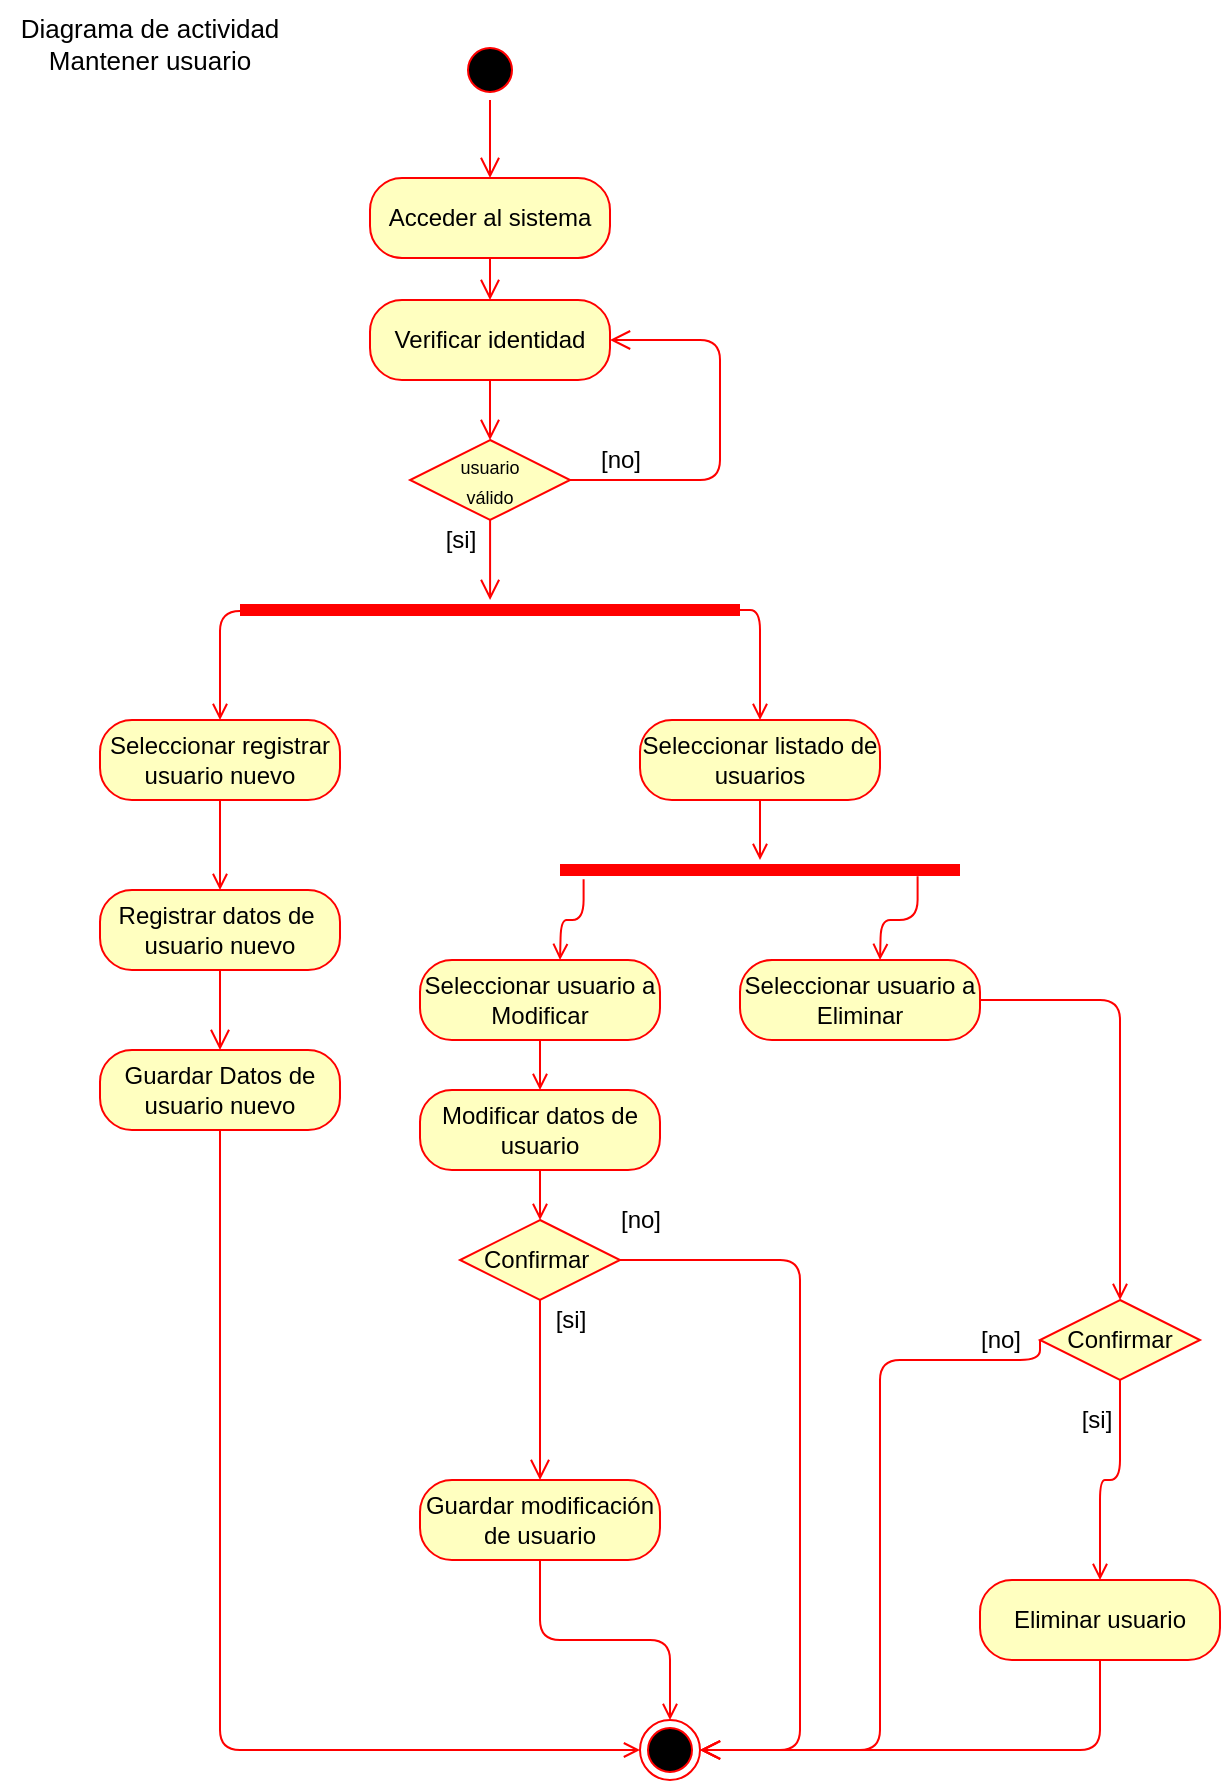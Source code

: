 <mxfile version="13.6.5">
    <diagram id="UmQT_IZwJmdbx8MwV7YX" name="Page-1">
        <mxGraphModel dx="562" dy="468" grid="1" gridSize="10" guides="1" tooltips="1" connect="1" arrows="1" fold="1" page="1" pageScale="1" pageWidth="827" pageHeight="1169" background="#ffffff" math="0" shadow="0">
            <root>
                <mxCell id="0"/>
                <mxCell id="1" parent="0"/>
                <mxCell id="30" value="" style="ellipse;html=1;shape=startState;fillColor=#000000;strokeColor=#ff0000;" parent="1" vertex="1">
                    <mxGeometry x="330" y="60" width="30" height="30" as="geometry"/>
                </mxCell>
                <mxCell id="31" value="" style="edgeStyle=orthogonalEdgeStyle;html=1;verticalAlign=bottom;endArrow=open;endSize=8;strokeColor=#ff0000;" parent="1" source="30" target="32" edge="1">
                    <mxGeometry relative="1" as="geometry">
                        <mxPoint x="345" y="150" as="targetPoint"/>
                    </mxGeometry>
                </mxCell>
                <mxCell id="32" value="Acceder al sistema" style="rounded=1;whiteSpace=wrap;html=1;arcSize=40;fontColor=#000000;fillColor=#ffffc0;strokeColor=#ff0000;" parent="1" vertex="1">
                    <mxGeometry x="285" y="129" width="120" height="40" as="geometry"/>
                </mxCell>
                <mxCell id="33" value="" style="edgeStyle=orthogonalEdgeStyle;html=1;verticalAlign=bottom;endArrow=open;endSize=8;strokeColor=#ff0000;" parent="1" source="32" target="34" edge="1">
                    <mxGeometry relative="1" as="geometry">
                        <mxPoint x="345" y="220" as="targetPoint"/>
                    </mxGeometry>
                </mxCell>
                <mxCell id="34" value="Verificar identidad" style="rounded=1;whiteSpace=wrap;html=1;arcSize=40;fontColor=#000000;fillColor=#ffffc0;strokeColor=#ff0000;" parent="1" vertex="1">
                    <mxGeometry x="285" y="190" width="120" height="40" as="geometry"/>
                </mxCell>
                <mxCell id="35" value="" style="edgeStyle=orthogonalEdgeStyle;html=1;verticalAlign=bottom;endArrow=open;endSize=8;strokeColor=#ff0000;" parent="1" source="34" edge="1">
                    <mxGeometry relative="1" as="geometry">
                        <mxPoint x="345.0" y="260" as="targetPoint"/>
                    </mxGeometry>
                </mxCell>
                <mxCell id="46" value="&lt;font color=&quot;#000000&quot; style=&quot;font-size: 9px&quot;&gt;usuario&lt;br&gt;válido&lt;br&gt;&lt;/font&gt;" style="rhombus;whiteSpace=wrap;html=1;fillColor=#ffffc0;strokeColor=#ff0000;" parent="1" vertex="1">
                    <mxGeometry x="305.04" y="260" width="80" height="40" as="geometry"/>
                </mxCell>
                <mxCell id="48" value="" style="edgeStyle=orthogonalEdgeStyle;html=1;align=left;verticalAlign=top;endArrow=open;endSize=8;strokeColor=#ff0000;" parent="1" source="46" target="49" edge="1">
                    <mxGeometry x="-1" relative="1" as="geometry">
                        <mxPoint x="255" y="390" as="targetPoint"/>
                    </mxGeometry>
                </mxCell>
                <mxCell id="59" style="edgeStyle=orthogonalEdgeStyle;rounded=1;orthogonalLoop=1;jettySize=auto;html=1;endArrow=open;endFill=0;strokeColor=#FF0000;exitX=0;exitY=0.5;exitDx=0;exitDy=0;exitPerimeter=0;" parent="1" target="51" edge="1">
                    <mxGeometry relative="1" as="geometry">
                        <mxPoint x="290" y="345" as="sourcePoint"/>
                    </mxGeometry>
                </mxCell>
                <mxCell id="60" style="edgeStyle=orthogonalEdgeStyle;rounded=1;orthogonalLoop=1;jettySize=auto;html=1;endArrow=open;endFill=0;strokeColor=#FF0000;exitX=1;exitY=0.5;exitDx=0;exitDy=0;exitPerimeter=0;" parent="1" source="49" target="53" edge="1">
                    <mxGeometry relative="1" as="geometry">
                        <Array as="points">
                            <mxPoint x="480" y="345"/>
                        </Array>
                    </mxGeometry>
                </mxCell>
                <mxCell id="49" value="" style="shape=line;html=1;strokeWidth=6;strokeColor=#ff0000;" parent="1" vertex="1">
                    <mxGeometry x="220" y="340" width="250" height="10" as="geometry"/>
                </mxCell>
                <mxCell id="75" value="" style="edgeStyle=orthogonalEdgeStyle;rounded=1;orthogonalLoop=1;jettySize=auto;html=1;endArrow=open;endFill=0;strokeColor=#FF0000;" parent="1" source="51" target="72" edge="1">
                    <mxGeometry relative="1" as="geometry"/>
                </mxCell>
                <mxCell id="51" value="Seleccionar registrar usuario nuevo" style="rounded=1;whiteSpace=wrap;html=1;arcSize=40;fontColor=#000000;fillColor=#ffffc0;strokeColor=#ff0000;" parent="1" vertex="1">
                    <mxGeometry x="150" y="400" width="120" height="40" as="geometry"/>
                </mxCell>
                <mxCell id="69" style="edgeStyle=orthogonalEdgeStyle;rounded=1;orthogonalLoop=1;jettySize=auto;html=1;endArrow=open;endFill=0;strokeColor=#FF0000;" parent="1" source="53" target="67" edge="1">
                    <mxGeometry relative="1" as="geometry"/>
                </mxCell>
                <mxCell id="53" value="Seleccionar listado de usuarios" style="rounded=1;whiteSpace=wrap;html=1;arcSize=40;fontColor=#000000;fillColor=#ffffc0;strokeColor=#ff0000;" parent="1" vertex="1">
                    <mxGeometry x="420" y="400" width="120" height="40" as="geometry"/>
                </mxCell>
                <mxCell id="79" value="" style="edgeStyle=orthogonalEdgeStyle;rounded=1;orthogonalLoop=1;jettySize=auto;html=1;endArrow=open;endFill=0;strokeColor=#FF0000;" parent="1" source="61" target="78" edge="1">
                    <mxGeometry relative="1" as="geometry"/>
                </mxCell>
                <mxCell id="61" value="Seleccionar usuario a Modificar" style="rounded=1;whiteSpace=wrap;html=1;arcSize=40;fontColor=#000000;fillColor=#ffffc0;strokeColor=#ff0000;" parent="1" vertex="1">
                    <mxGeometry x="310" y="520" width="120" height="40" as="geometry"/>
                </mxCell>
                <mxCell id="90" value="" style="edgeStyle=orthogonalEdgeStyle;rounded=1;orthogonalLoop=1;jettySize=auto;html=1;endArrow=open;endFill=0;strokeColor=#FF0000;entryX=0.5;entryY=0;entryDx=0;entryDy=0;" parent="1" source="63" target="100" edge="1">
                    <mxGeometry relative="1" as="geometry">
                        <mxPoint x="570.0" y="630" as="targetPoint"/>
                    </mxGeometry>
                </mxCell>
                <mxCell id="63" value="Seleccionar usuario a Eliminar" style="rounded=1;whiteSpace=wrap;html=1;arcSize=40;fontColor=#000000;fillColor=#ffffc0;strokeColor=#ff0000;" parent="1" vertex="1">
                    <mxGeometry x="470" y="520" width="120" height="40" as="geometry"/>
                </mxCell>
                <mxCell id="70" style="edgeStyle=orthogonalEdgeStyle;rounded=1;orthogonalLoop=1;jettySize=auto;html=1;endArrow=open;endFill=0;strokeColor=#FF0000;exitX=0.059;exitY=0.957;exitDx=0;exitDy=0;exitPerimeter=0;" parent="1" source="67" edge="1">
                    <mxGeometry relative="1" as="geometry">
                        <mxPoint x="380.0" y="520" as="targetPoint"/>
                    </mxGeometry>
                </mxCell>
                <mxCell id="71" style="edgeStyle=orthogonalEdgeStyle;rounded=1;orthogonalLoop=1;jettySize=auto;html=1;endArrow=open;endFill=0;strokeColor=#FF0000;exitX=0.894;exitY=0.814;exitDx=0;exitDy=0;exitPerimeter=0;" parent="1" source="67" edge="1">
                    <mxGeometry relative="1" as="geometry">
                        <mxPoint x="540" y="520" as="targetPoint"/>
                    </mxGeometry>
                </mxCell>
                <mxCell id="67" value="" style="shape=line;html=1;strokeWidth=6;strokeColor=#ff0000;" parent="1" vertex="1">
                    <mxGeometry x="380" y="470" width="200" height="10" as="geometry"/>
                </mxCell>
                <mxCell id="72" value="Registrar datos de&amp;nbsp; usuario nuevo" style="rounded=1;whiteSpace=wrap;html=1;arcSize=40;fontColor=#000000;fillColor=#ffffc0;strokeColor=#ff0000;" parent="1" vertex="1">
                    <mxGeometry x="150" y="485" width="120" height="40" as="geometry"/>
                </mxCell>
                <mxCell id="73" value="" style="edgeStyle=orthogonalEdgeStyle;html=1;verticalAlign=bottom;endArrow=open;endSize=8;strokeColor=#ff0000;" parent="1" source="72" target="76" edge="1">
                    <mxGeometry relative="1" as="geometry">
                        <mxPoint x="210" y="585" as="targetPoint"/>
                    </mxGeometry>
                </mxCell>
                <mxCell id="74" value="" style="ellipse;html=1;shape=endState;fillColor=#000000;strokeColor=#ff0000;" parent="1" vertex="1">
                    <mxGeometry x="420" y="900" width="30" height="30" as="geometry"/>
                </mxCell>
                <mxCell id="118" style="edgeStyle=orthogonalEdgeStyle;rounded=1;orthogonalLoop=1;jettySize=auto;html=1;entryX=0;entryY=0.5;entryDx=0;entryDy=0;endArrow=open;endFill=0;strokeColor=#FF0000;fontColor=#000000;exitX=0.5;exitY=1;exitDx=0;exitDy=0;" parent="1" source="76" target="74" edge="1">
                    <mxGeometry relative="1" as="geometry"/>
                </mxCell>
                <mxCell id="76" value="Guardar Datos de usuario nuevo" style="rounded=1;whiteSpace=wrap;html=1;arcSize=40;fontColor=#000000;fillColor=#ffffc0;strokeColor=#ff0000;" parent="1" vertex="1">
                    <mxGeometry x="150" y="565" width="120" height="40" as="geometry"/>
                </mxCell>
                <mxCell id="114" style="edgeStyle=orthogonalEdgeStyle;rounded=1;orthogonalLoop=1;jettySize=auto;html=1;entryX=0.5;entryY=0;entryDx=0;entryDy=0;endArrow=open;endFill=0;strokeColor=#FF0000;fontColor=#000000;" parent="1" source="78" target="92" edge="1">
                    <mxGeometry relative="1" as="geometry"/>
                </mxCell>
                <mxCell id="78" value="Modificar datos de usuario" style="rounded=1;whiteSpace=wrap;html=1;arcSize=40;fontColor=#000000;fillColor=#ffffc0;strokeColor=#ff0000;" parent="1" vertex="1">
                    <mxGeometry x="310" y="585" width="120" height="40" as="geometry"/>
                </mxCell>
                <mxCell id="92" value="Confirmar&amp;nbsp;" style="rhombus;whiteSpace=wrap;html=1;fillColor=#ffffc0;strokeColor=#ff0000;fontColor=#000000;" parent="1" vertex="1">
                    <mxGeometry x="330" y="650" width="80" height="40" as="geometry"/>
                </mxCell>
                <mxCell id="93" value="&lt;span style=&quot;color: rgba(0 , 0 , 0 , 0) ; font-family: monospace ; font-size: 0px&quot;&gt;%3CmxGraphModel%3E%3Croot%3E%3CmxCell%20id%3D%220%22%2F%3E%3CmxCell%20id%3D%221%22%20parent%3D%220%22%2F%3E%3CmxCell%20id%3D%222%22%20value%3D%22%5Bsi%5D%22%20style%3D%22text%3Bhtml%3D1%3Balign%3Dcenter%3BverticalAlign%3Dmiddle%3Bresizable%3D0%3Bpoints%3D%5B%5D%3Bautosize%3D1%3BfontColor%3D%23000000%3B%22%20vertex%3D%221%22%20parent%3D%221%22%3E%3CmxGeometry%20x%3D%22365%22%20y%3D%22790%22%20width%3D%2230%22%20height%3D%2220%22%20as%3D%22geometry%22%2F%3E%3C%2FmxCell%3E%3C%2Froot%3E%3C%2FmxGraphModel%3E&lt;/span&gt;" style="edgeStyle=orthogonalEdgeStyle;html=1;align=left;verticalAlign=bottom;endArrow=open;endSize=8;strokeColor=#ff0000;entryX=1;entryY=0.5;entryDx=0;entryDy=0;exitX=1;exitY=0.5;exitDx=0;exitDy=0;" parent="1" source="92" target="74" edge="1">
                    <mxGeometry x="-1" relative="1" as="geometry">
                        <mxPoint x="510" y="760" as="targetPoint"/>
                        <Array as="points">
                            <mxPoint x="500" y="670"/>
                            <mxPoint x="500" y="915"/>
                        </Array>
                    </mxGeometry>
                </mxCell>
                <mxCell id="94" value="" style="edgeStyle=orthogonalEdgeStyle;html=1;align=left;verticalAlign=top;endArrow=open;endSize=8;strokeColor=#ff0000;" parent="1" source="92" target="96" edge="1">
                    <mxGeometry x="-1" relative="1" as="geometry">
                        <mxPoint x="370" y="810" as="targetPoint"/>
                    </mxGeometry>
                </mxCell>
                <mxCell id="98" style="edgeStyle=orthogonalEdgeStyle;rounded=1;orthogonalLoop=1;jettySize=auto;html=1;entryX=0.5;entryY=0;entryDx=0;entryDy=0;endArrow=open;endFill=0;strokeColor=#FF0000;" parent="1" source="96" target="74" edge="1">
                    <mxGeometry relative="1" as="geometry"/>
                </mxCell>
                <mxCell id="96" value="Guardar modificación de usuario" style="rounded=1;whiteSpace=wrap;html=1;arcSize=40;fontColor=#000000;fillColor=#ffffc0;strokeColor=#ff0000;" parent="1" vertex="1">
                    <mxGeometry x="310.0" y="780" width="120" height="40" as="geometry"/>
                </mxCell>
                <mxCell id="106" style="edgeStyle=orthogonalEdgeStyle;rounded=1;orthogonalLoop=1;jettySize=auto;html=1;entryX=0.5;entryY=0;entryDx=0;entryDy=0;endArrow=open;endFill=0;strokeColor=#FF0000;" parent="1" source="100" target="104" edge="1">
                    <mxGeometry relative="1" as="geometry"/>
                </mxCell>
                <mxCell id="100" value="Confirmar" style="rhombus;whiteSpace=wrap;html=1;fillColor=#ffffc0;strokeColor=#ff0000;fontColor=#000000;" parent="1" vertex="1">
                    <mxGeometry x="620" y="690" width="80" height="40" as="geometry"/>
                </mxCell>
                <mxCell id="101" value="" style="edgeStyle=orthogonalEdgeStyle;html=1;align=left;verticalAlign=bottom;endArrow=open;endSize=8;strokeColor=#ff0000;entryX=1;entryY=0.5;entryDx=0;entryDy=0;exitX=0;exitY=0.5;exitDx=0;exitDy=0;" parent="1" source="100" target="74" edge="1">
                    <mxGeometry x="-1" relative="1" as="geometry">
                        <mxPoint x="750" y="730" as="targetPoint"/>
                        <Array as="points">
                            <mxPoint x="540" y="720"/>
                            <mxPoint x="540" y="915"/>
                        </Array>
                    </mxGeometry>
                </mxCell>
                <mxCell id="120" style="edgeStyle=orthogonalEdgeStyle;rounded=1;orthogonalLoop=1;jettySize=auto;html=1;endArrow=open;endFill=0;strokeColor=#FF0000;fontColor=#000000;entryX=1;entryY=0.5;entryDx=0;entryDy=0;" parent="1" source="104" target="74" edge="1">
                    <mxGeometry relative="1" as="geometry">
                        <mxPoint x="450.0" y="910" as="targetPoint"/>
                        <Array as="points">
                            <mxPoint x="650" y="915"/>
                        </Array>
                    </mxGeometry>
                </mxCell>
                <mxCell id="104" value="Eliminar usuario" style="rounded=1;whiteSpace=wrap;html=1;arcSize=40;fontColor=#000000;fillColor=#ffffc0;strokeColor=#ff0000;" parent="1" vertex="1">
                    <mxGeometry x="590" y="830" width="120" height="40" as="geometry"/>
                </mxCell>
                <mxCell id="107" value="&lt;font color=&quot;#000000&quot;&gt;[si]&lt;/font&gt;" style="text;html=1;align=center;verticalAlign=middle;resizable=0;points=[];autosize=1;" parent="1" vertex="1">
                    <mxGeometry x="633" y="740" width="30" height="20" as="geometry"/>
                </mxCell>
                <mxCell id="108" value="[si]" style="text;html=1;align=center;verticalAlign=middle;resizable=0;points=[];autosize=1;fontColor=#000000;" parent="1" vertex="1">
                    <mxGeometry x="370" y="690" width="30" height="20" as="geometry"/>
                </mxCell>
                <mxCell id="109" value="[no]" style="text;html=1;align=center;verticalAlign=middle;resizable=0;points=[];autosize=1;fontColor=#000000;" parent="1" vertex="1">
                    <mxGeometry x="400" y="640" width="40" height="20" as="geometry"/>
                </mxCell>
                <mxCell id="110" value="[no]" style="text;html=1;align=center;verticalAlign=middle;resizable=0;points=[];autosize=1;fontColor=#000000;" parent="1" vertex="1">
                    <mxGeometry x="580" y="700" width="40" height="20" as="geometry"/>
                </mxCell>
                <mxCell id="111" value="[no]" style="text;html=1;align=center;verticalAlign=middle;resizable=0;points=[];autosize=1;fontColor=#000000;" parent="1" vertex="1">
                    <mxGeometry x="390" y="260" width="40" height="20" as="geometry"/>
                </mxCell>
                <mxCell id="112" value="" style="edgeStyle=orthogonalEdgeStyle;html=1;align=left;verticalAlign=bottom;endArrow=open;endSize=8;strokeColor=#ff0000;entryX=1;entryY=0.5;entryDx=0;entryDy=0;exitX=1;exitY=0.5;exitDx=0;exitDy=0;" parent="1" target="34" edge="1">
                    <mxGeometry x="-1" relative="1" as="geometry">
                        <mxPoint x="405.0" y="210" as="targetPoint"/>
                        <mxPoint x="385.0" y="280" as="sourcePoint"/>
                        <Array as="points">
                            <mxPoint x="460" y="280"/>
                            <mxPoint x="460" y="210"/>
                        </Array>
                    </mxGeometry>
                </mxCell>
                <mxCell id="113" value="[si]" style="text;html=1;align=center;verticalAlign=middle;resizable=0;points=[];autosize=1;fontColor=#000000;" parent="1" vertex="1">
                    <mxGeometry x="315.04" y="300" width="30" height="20" as="geometry"/>
                </mxCell>
                <mxCell id="121" value="&lt;span style=&quot;color: rgb(0 , 0 , 0) ; font-family: &amp;#34;helvetica&amp;#34; ; font-size: 13px ; font-style: normal ; font-weight: 400 ; letter-spacing: normal ; text-indent: 0px ; text-transform: none ; word-spacing: 0px ; display: inline ; float: none&quot;&gt;Diagrama de actividad&lt;/span&gt;&lt;br style=&quot;color: rgb(0 , 0 , 0) ; font-family: &amp;#34;helvetica&amp;#34; ; font-size: 13px ; font-style: normal ; font-weight: 400 ; letter-spacing: normal ; text-indent: 0px ; text-transform: none ; word-spacing: 0px&quot;&gt;&lt;font color=&quot;#000000&quot; face=&quot;helvetica&quot;&gt;&lt;span style=&quot;font-size: 13px&quot;&gt;Mantener usuario&lt;/span&gt;&lt;/font&gt;" style="text;whiteSpace=wrap;html=1;labelBackgroundColor=#ffffff;align=center;" vertex="1" parent="1">
                    <mxGeometry x="100" y="40" width="150" height="40" as="geometry"/>
                </mxCell>
            </root>
        </mxGraphModel>
    </diagram>
</mxfile>